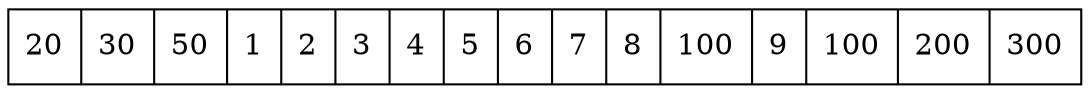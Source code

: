 digraph G{ node [shape = record ];
 rankdir=LR;X[label="{ 20|30|50|1|2|3|4|5|6|7|8|100|9|100|200|300}"]}
